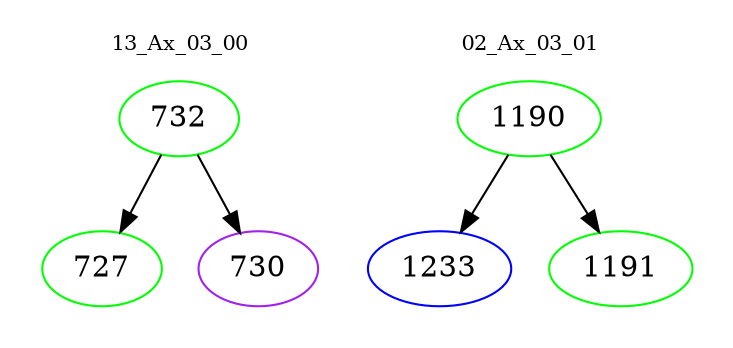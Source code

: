 digraph{
subgraph cluster_0 {
color = white
label = "13_Ax_03_00";
fontsize=10;
T0_732 [label="732", color="green"]
T0_732 -> T0_727 [color="black"]
T0_727 [label="727", color="green"]
T0_732 -> T0_730 [color="black"]
T0_730 [label="730", color="purple"]
}
subgraph cluster_1 {
color = white
label = "02_Ax_03_01";
fontsize=10;
T1_1190 [label="1190", color="green"]
T1_1190 -> T1_1233 [color="black"]
T1_1233 [label="1233", color="blue"]
T1_1190 -> T1_1191 [color="black"]
T1_1191 [label="1191", color="green"]
}
}
